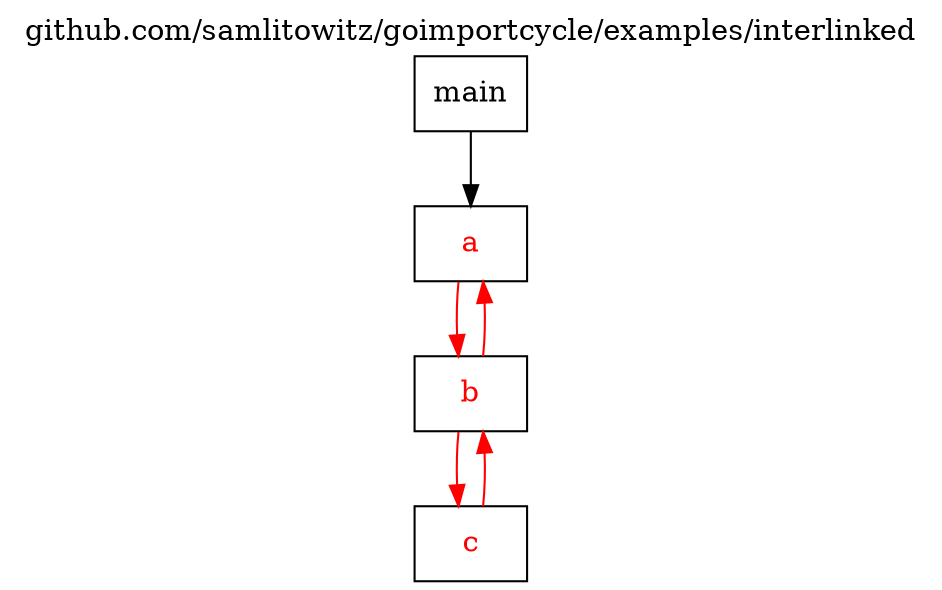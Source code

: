 digraph {
	labelloc="t";
	label="github.com/samlitowitz/goimportcycle/examples/interlinked";
	rankdir="TB";
	node [shape="rect"];

	"pkg_a" [label="a", style="filled", fontcolor="#ff0000", fillcolor="#ffffff"];
	"pkg_b" [label="b", style="filled", fontcolor="#ff0000", fillcolor="#ffffff"];
	"pkg_c" [label="c", style="filled", fontcolor="#ff0000", fillcolor="#ffffff"];
	"pkg_main" [label="main", style="filled", fontcolor="#000000", fillcolor="#ffffff"];
	"pkg_a" -> "pkg_b" [color="#ff0000"];
	"pkg_b" -> "pkg_a" [color="#ff0000"];
	"pkg_b" -> "pkg_c" [color="#ff0000"];
	"pkg_c" -> "pkg_b" [color="#ff0000"];
	"pkg_main" -> "pkg_a" [color="#000000"];
}
